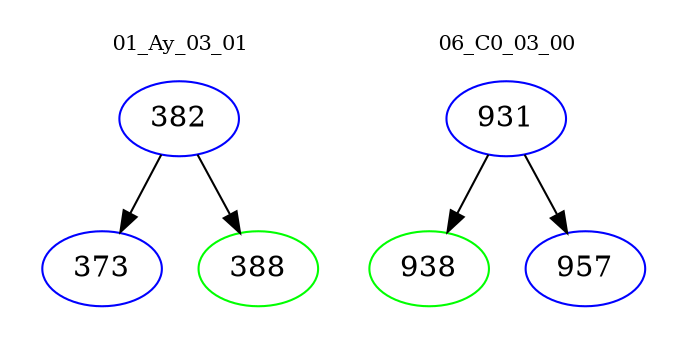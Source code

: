 digraph{
subgraph cluster_0 {
color = white
label = "01_Ay_03_01";
fontsize=10;
T0_382 [label="382", color="blue"]
T0_382 -> T0_373 [color="black"]
T0_373 [label="373", color="blue"]
T0_382 -> T0_388 [color="black"]
T0_388 [label="388", color="green"]
}
subgraph cluster_1 {
color = white
label = "06_C0_03_00";
fontsize=10;
T1_931 [label="931", color="blue"]
T1_931 -> T1_938 [color="black"]
T1_938 [label="938", color="green"]
T1_931 -> T1_957 [color="black"]
T1_957 [label="957", color="blue"]
}
}
